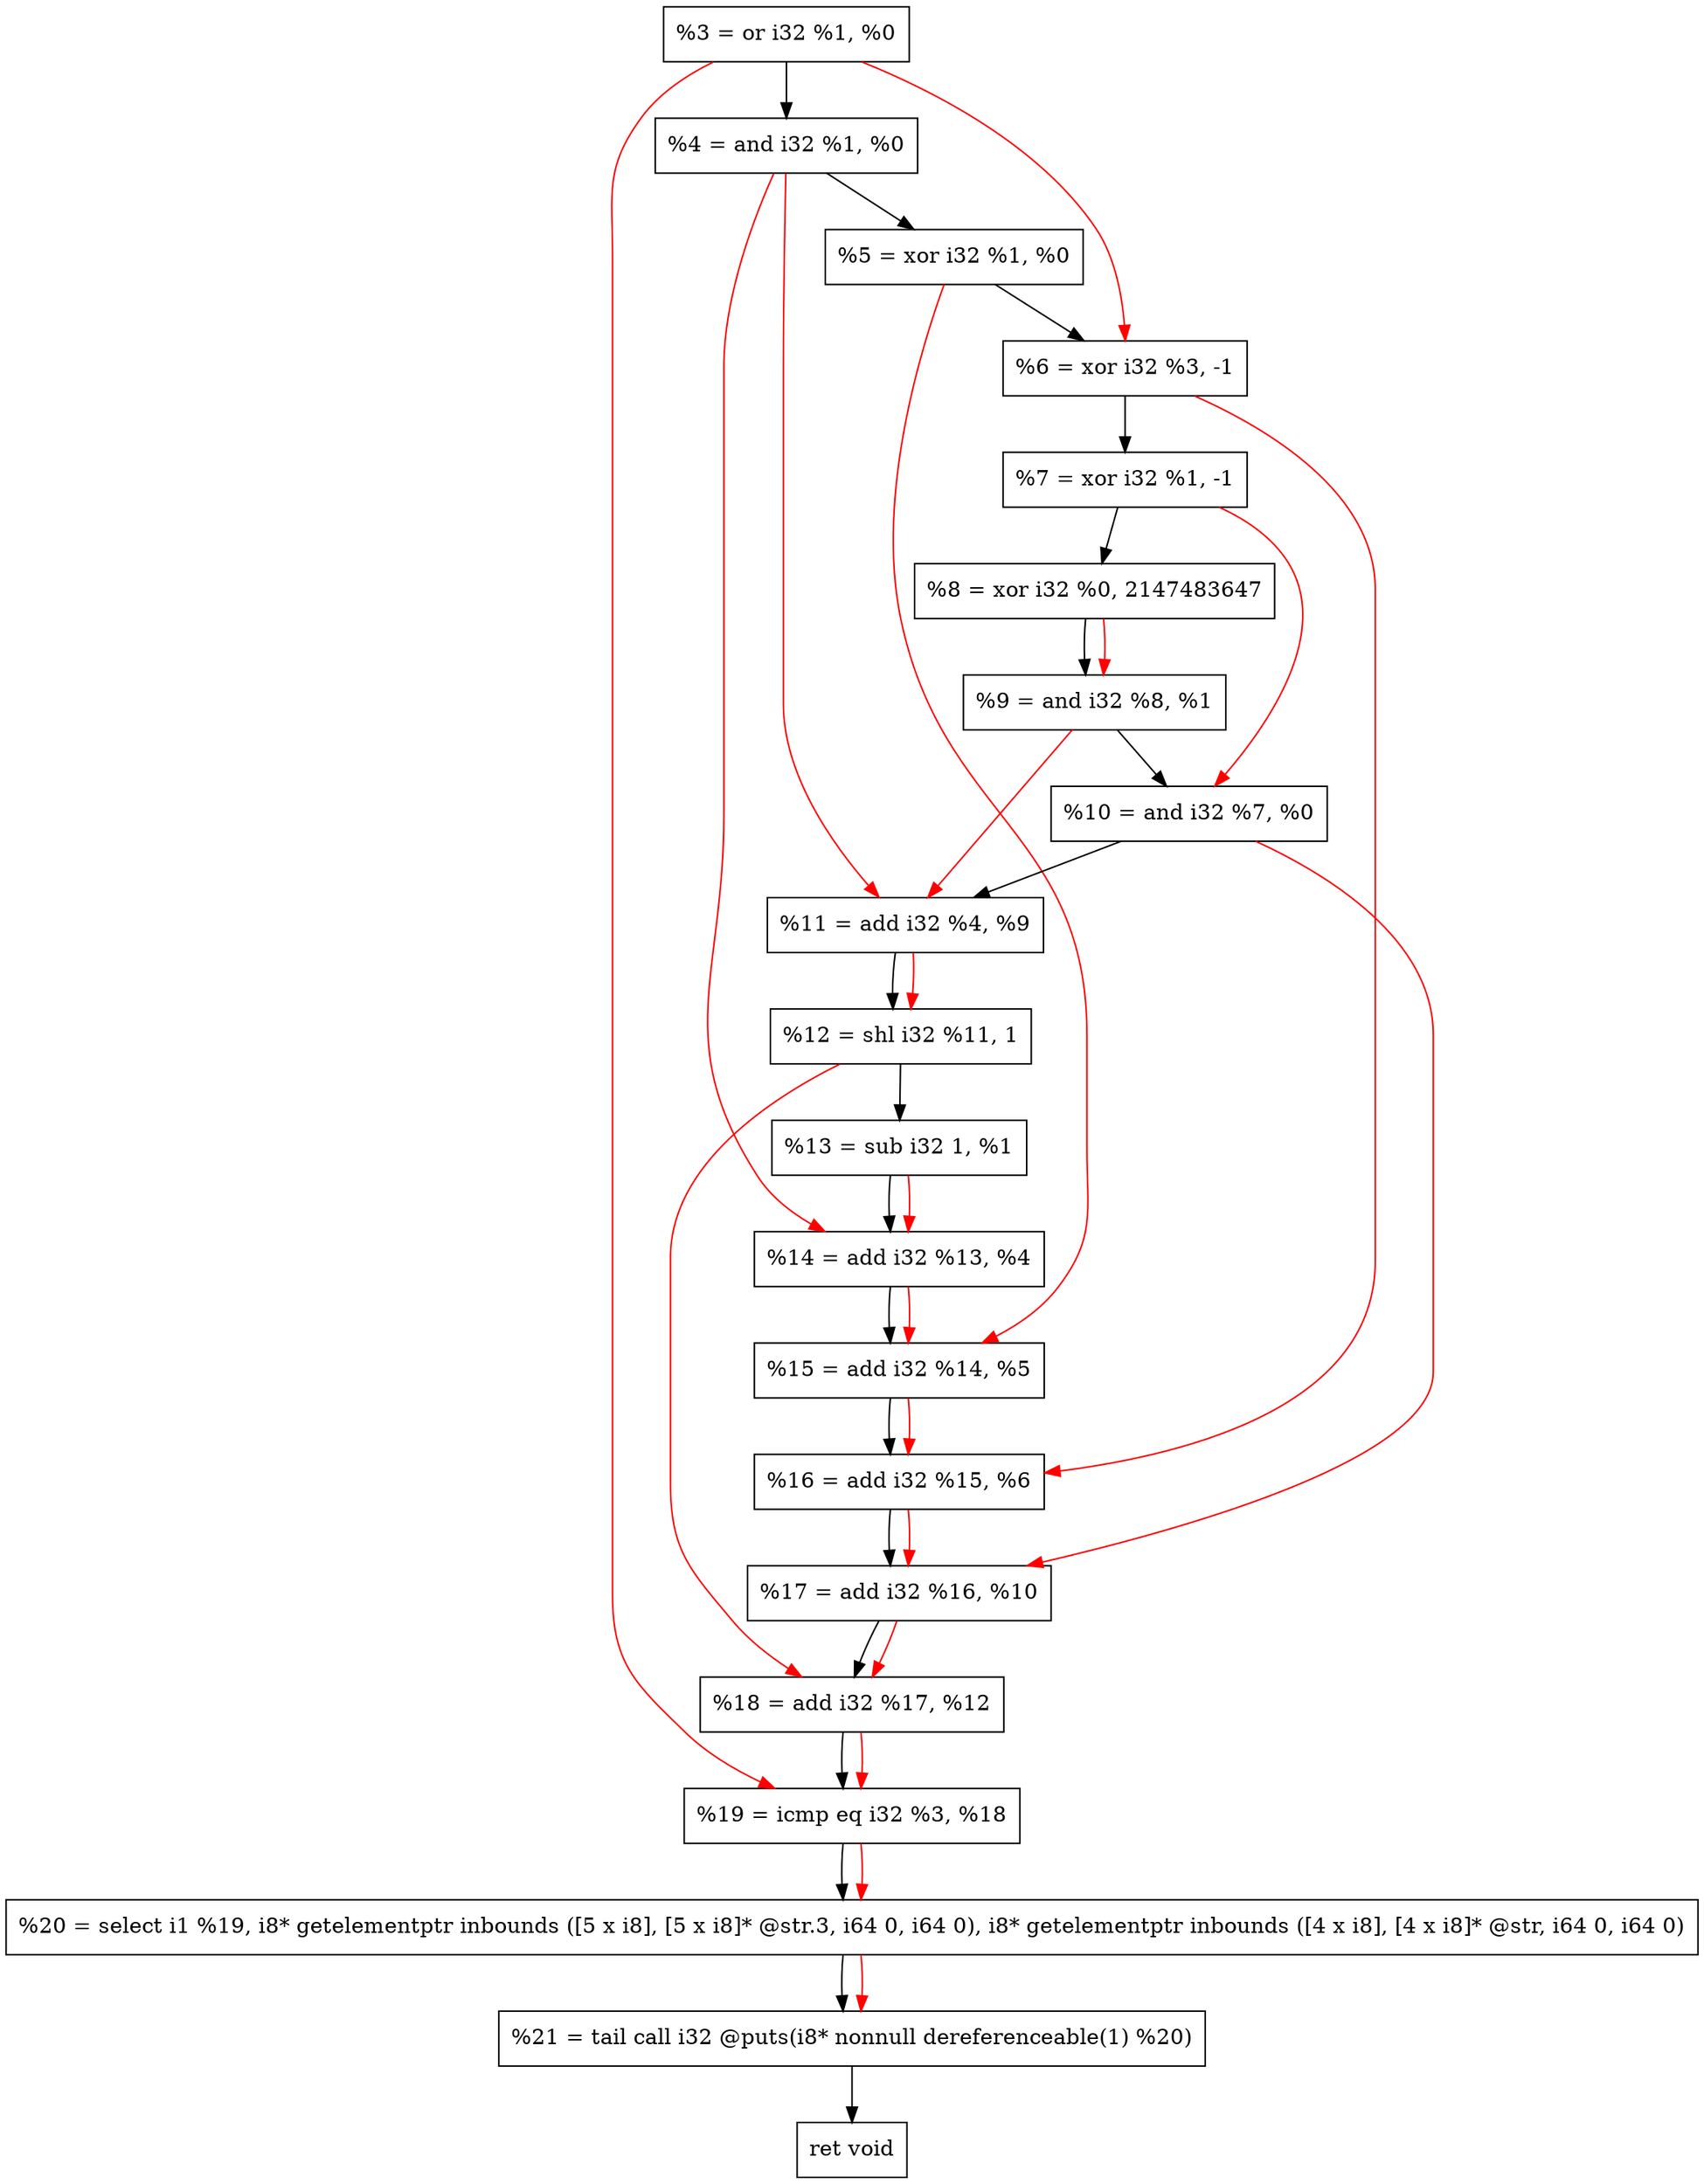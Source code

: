 digraph "DFG for'crackme' function" {
	Node0xf3d400[shape=record, label="  %3 = or i32 %1, %0"];
	Node0xf3d470[shape=record, label="  %4 = and i32 %1, %0"];
	Node0xf3d530[shape=record, label="  %5 = xor i32 %1, %0"];
	Node0xf3dbb0[shape=record, label="  %6 = xor i32 %3, -1"];
	Node0xf3dc20[shape=record, label="  %7 = xor i32 %1, -1"];
	Node0xf3dcc0[shape=record, label="  %8 = xor i32 %0, 2147483647"];
	Node0xf3dd30[shape=record, label="  %9 = and i32 %8, %1"];
	Node0xf3dda0[shape=record, label="  %10 = and i32 %7, %0"];
	Node0xf3de10[shape=record, label="  %11 = add i32 %4, %9"];
	Node0xf3deb0[shape=record, label="  %12 = shl i32 %11, 1"];
	Node0xf3df20[shape=record, label="  %13 = sub i32 1, %1"];
	Node0xf3df90[shape=record, label="  %14 = add i32 %13, %4"];
	Node0xf3e000[shape=record, label="  %15 = add i32 %14, %5"];
	Node0xf3e070[shape=record, label="  %16 = add i32 %15, %6"];
	Node0xf3e0e0[shape=record, label="  %17 = add i32 %16, %10"];
	Node0xf3e150[shape=record, label="  %18 = add i32 %17, %12"];
	Node0xf3e1c0[shape=record, label="  %19 = icmp eq i32 %3, %18"];
	Node0xede268[shape=record, label="  %20 = select i1 %19, i8* getelementptr inbounds ([5 x i8], [5 x i8]* @str.3, i64 0, i64 0), i8* getelementptr inbounds ([4 x i8], [4 x i8]* @str, i64 0, i64 0)"];
	Node0xf3e660[shape=record, label="  %21 = tail call i32 @puts(i8* nonnull dereferenceable(1) %20)"];
	Node0xf3e6b0[shape=record, label="  ret void"];
	Node0xf3d400 -> Node0xf3d470;
	Node0xf3d470 -> Node0xf3d530;
	Node0xf3d530 -> Node0xf3dbb0;
	Node0xf3dbb0 -> Node0xf3dc20;
	Node0xf3dc20 -> Node0xf3dcc0;
	Node0xf3dcc0 -> Node0xf3dd30;
	Node0xf3dd30 -> Node0xf3dda0;
	Node0xf3dda0 -> Node0xf3de10;
	Node0xf3de10 -> Node0xf3deb0;
	Node0xf3deb0 -> Node0xf3df20;
	Node0xf3df20 -> Node0xf3df90;
	Node0xf3df90 -> Node0xf3e000;
	Node0xf3e000 -> Node0xf3e070;
	Node0xf3e070 -> Node0xf3e0e0;
	Node0xf3e0e0 -> Node0xf3e150;
	Node0xf3e150 -> Node0xf3e1c0;
	Node0xf3e1c0 -> Node0xede268;
	Node0xede268 -> Node0xf3e660;
	Node0xf3e660 -> Node0xf3e6b0;
edge [color=red]
	Node0xf3d400 -> Node0xf3dbb0;
	Node0xf3dcc0 -> Node0xf3dd30;
	Node0xf3dc20 -> Node0xf3dda0;
	Node0xf3d470 -> Node0xf3de10;
	Node0xf3dd30 -> Node0xf3de10;
	Node0xf3de10 -> Node0xf3deb0;
	Node0xf3df20 -> Node0xf3df90;
	Node0xf3d470 -> Node0xf3df90;
	Node0xf3df90 -> Node0xf3e000;
	Node0xf3d530 -> Node0xf3e000;
	Node0xf3e000 -> Node0xf3e070;
	Node0xf3dbb0 -> Node0xf3e070;
	Node0xf3e070 -> Node0xf3e0e0;
	Node0xf3dda0 -> Node0xf3e0e0;
	Node0xf3e0e0 -> Node0xf3e150;
	Node0xf3deb0 -> Node0xf3e150;
	Node0xf3d400 -> Node0xf3e1c0;
	Node0xf3e150 -> Node0xf3e1c0;
	Node0xf3e1c0 -> Node0xede268;
	Node0xede268 -> Node0xf3e660;
}
